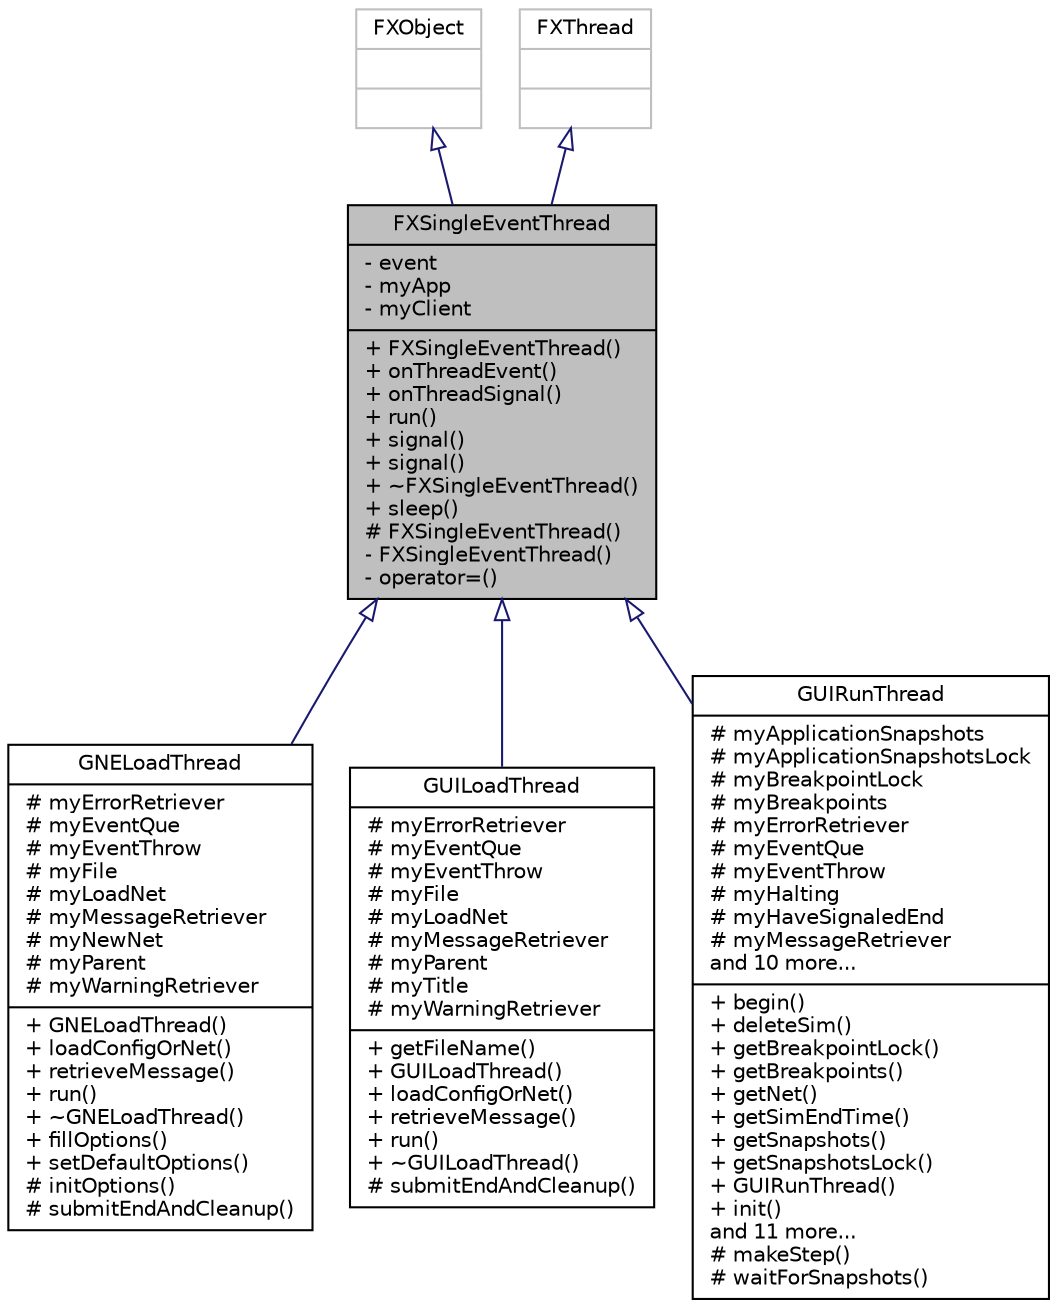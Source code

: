 digraph "FXSingleEventThread"
{
  edge [fontname="Helvetica",fontsize="10",labelfontname="Helvetica",labelfontsize="10"];
  node [fontname="Helvetica",fontsize="10",shape=record];
  Node0 [label="{FXSingleEventThread\n|- event\l- myApp\l- myClient\l|+ FXSingleEventThread()\l+ onThreadEvent()\l+ onThreadSignal()\l+ run()\l+ signal()\l+ signal()\l+ ~FXSingleEventThread()\l+ sleep()\l# FXSingleEventThread()\l- FXSingleEventThread()\l- operator=()\l}",height=0.2,width=0.4,color="black", fillcolor="grey75", style="filled", fontcolor="black"];
  Node1 -> Node0 [dir="back",color="midnightblue",fontsize="10",style="solid",arrowtail="onormal",fontname="Helvetica"];
  Node1 [label="{FXObject\n||}",height=0.2,width=0.4,color="grey75", fillcolor="white", style="filled"];
  Node2 -> Node0 [dir="back",color="midnightblue",fontsize="10",style="solid",arrowtail="onormal",fontname="Helvetica"];
  Node2 [label="{FXThread\n||}",height=0.2,width=0.4,color="grey75", fillcolor="white", style="filled"];
  Node0 -> Node3 [dir="back",color="midnightblue",fontsize="10",style="solid",arrowtail="onormal",fontname="Helvetica"];
  Node3 [label="{GNELoadThread\n|# myErrorRetriever\l# myEventQue\l# myEventThrow\l# myFile\l# myLoadNet\l# myMessageRetriever\l# myNewNet\l# myParent\l# myWarningRetriever\l|+ GNELoadThread()\l+ loadConfigOrNet()\l+ retrieveMessage()\l+ run()\l+ ~GNELoadThread()\l+ fillOptions()\l+ setDefaultOptions()\l# initOptions()\l# submitEndAndCleanup()\l}",height=0.2,width=0.4,color="black", fillcolor="white", style="filled",URL="$d1/de8/class_g_n_e_load_thread.html"];
  Node0 -> Node4 [dir="back",color="midnightblue",fontsize="10",style="solid",arrowtail="onormal",fontname="Helvetica"];
  Node4 [label="{GUILoadThread\n|# myErrorRetriever\l# myEventQue\l# myEventThrow\l# myFile\l# myLoadNet\l# myMessageRetriever\l# myParent\l# myTitle\l# myWarningRetriever\l|+ getFileName()\l+ GUILoadThread()\l+ loadConfigOrNet()\l+ retrieveMessage()\l+ run()\l+ ~GUILoadThread()\l# submitEndAndCleanup()\l}",height=0.2,width=0.4,color="black", fillcolor="white", style="filled",URL="$d7/db5/class_g_u_i_load_thread.html"];
  Node0 -> Node5 [dir="back",color="midnightblue",fontsize="10",style="solid",arrowtail="onormal",fontname="Helvetica"];
  Node5 [label="{GUIRunThread\n|# myApplicationSnapshots\l# myApplicationSnapshotsLock\l# myBreakpointLock\l# myBreakpoints\l# myErrorRetriever\l# myEventQue\l# myEventThrow\l# myHalting\l# myHaveSignaledEnd\l# myMessageRetriever\land 10 more...\l|+ begin()\l+ deleteSim()\l+ getBreakpointLock()\l+ getBreakpoints()\l+ getNet()\l+ getSimEndTime()\l+ getSnapshots()\l+ getSnapshotsLock()\l+ GUIRunThread()\l+ init()\land 11 more...\l# makeStep()\l# waitForSnapshots()\l}",height=0.2,width=0.4,color="black", fillcolor="white", style="filled",URL="$da/d27/class_g_u_i_run_thread.html"];
}
